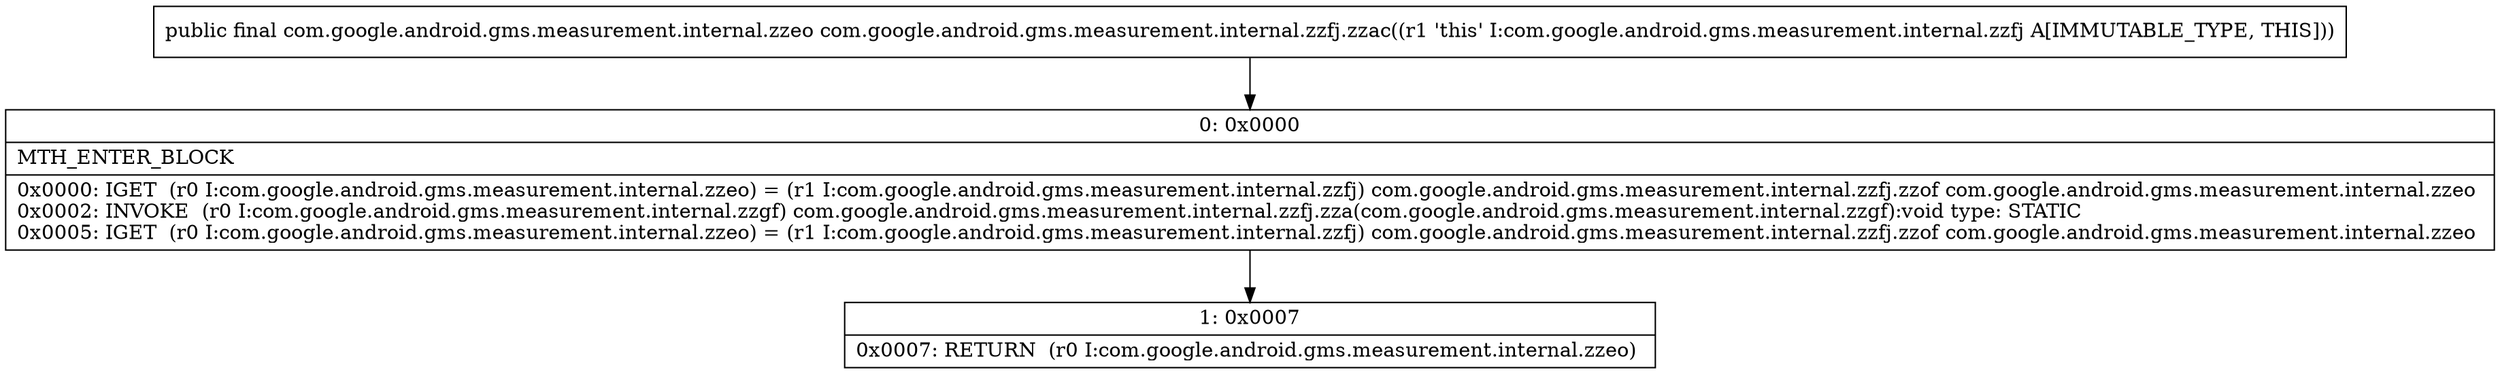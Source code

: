 digraph "CFG forcom.google.android.gms.measurement.internal.zzfj.zzac()Lcom\/google\/android\/gms\/measurement\/internal\/zzeo;" {
Node_0 [shape=record,label="{0\:\ 0x0000|MTH_ENTER_BLOCK\l|0x0000: IGET  (r0 I:com.google.android.gms.measurement.internal.zzeo) = (r1 I:com.google.android.gms.measurement.internal.zzfj) com.google.android.gms.measurement.internal.zzfj.zzof com.google.android.gms.measurement.internal.zzeo \l0x0002: INVOKE  (r0 I:com.google.android.gms.measurement.internal.zzgf) com.google.android.gms.measurement.internal.zzfj.zza(com.google.android.gms.measurement.internal.zzgf):void type: STATIC \l0x0005: IGET  (r0 I:com.google.android.gms.measurement.internal.zzeo) = (r1 I:com.google.android.gms.measurement.internal.zzfj) com.google.android.gms.measurement.internal.zzfj.zzof com.google.android.gms.measurement.internal.zzeo \l}"];
Node_1 [shape=record,label="{1\:\ 0x0007|0x0007: RETURN  (r0 I:com.google.android.gms.measurement.internal.zzeo) \l}"];
MethodNode[shape=record,label="{public final com.google.android.gms.measurement.internal.zzeo com.google.android.gms.measurement.internal.zzfj.zzac((r1 'this' I:com.google.android.gms.measurement.internal.zzfj A[IMMUTABLE_TYPE, THIS])) }"];
MethodNode -> Node_0;
Node_0 -> Node_1;
}

